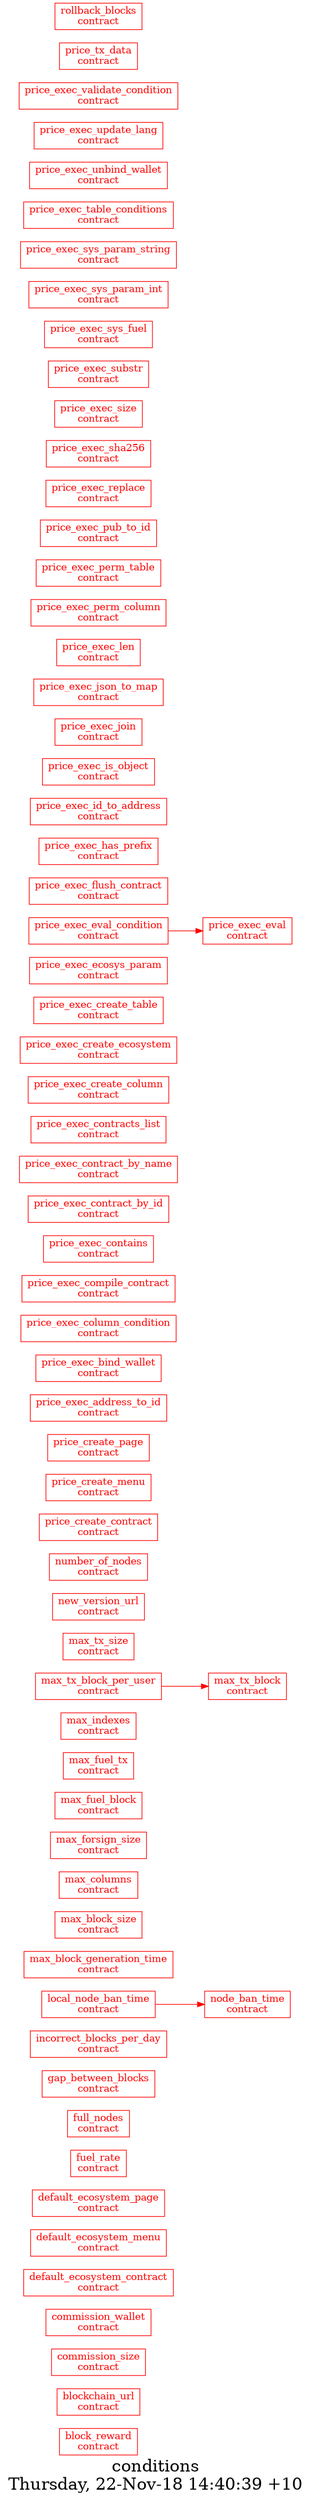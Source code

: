 digraph G {
fontsize="24";
label="conditions\nThursday, 22-Nov-18 14:40:39 +10";
nojustify=true;
ordering=out;
rankdir=LR;
size="30";
"block_reward\ncontract" [color=red, fontcolor=red, group=contracts, shape=record];
"blockchain_url\ncontract" [color=red, fontcolor=red, group=contracts, shape=record];
"commission_size\ncontract" [color=red, fontcolor=red, group=contracts, shape=record];
"commission_wallet\ncontract" [color=red, fontcolor=red, group=contracts, shape=record];
"default_ecosystem_contract\ncontract" [color=red, fontcolor=red, group=contracts, shape=record];
"default_ecosystem_menu\ncontract" [color=red, fontcolor=red, group=contracts, shape=record];
"default_ecosystem_page\ncontract" [color=red, fontcolor=red, group=contracts, shape=record];
"fuel_rate\ncontract" [color=red, fontcolor=red, group=contracts, shape=record];
"full_nodes\ncontract" [color=red, fontcolor=red, group=contracts, shape=record];
"gap_between_blocks\ncontract" [color=red, fontcolor=red, group=contracts, shape=record];
"incorrect_blocks_per_day\ncontract" [color=red, fontcolor=red, group=contracts, shape=record];
"local_node_ban_time\ncontract" -> "node_ban_time\ncontract"  [ color=red ]
"local_node_ban_time\ncontract" [color=red, fontcolor=red, group=contracts, shape=record];
"max_block_generation_time\ncontract" [color=red, fontcolor=red, group=contracts, shape=record];
"max_block_size\ncontract" [color=red, fontcolor=red, group=contracts, shape=record];
"max_columns\ncontract" [color=red, fontcolor=red, group=contracts, shape=record];
"max_forsign_size\ncontract" [color=red, fontcolor=red, group=contracts, shape=record];
"max_fuel_block\ncontract" [color=red, fontcolor=red, group=contracts, shape=record];
"max_fuel_tx\ncontract" [color=red, fontcolor=red, group=contracts, shape=record];
"max_indexes\ncontract" [color=red, fontcolor=red, group=contracts, shape=record];
"max_tx_block\ncontract" [color=red, fontcolor=red, group=contracts, shape=record];
"max_tx_block_per_user\ncontract" -> "max_tx_block\ncontract"  [ color=red ]
"max_tx_block_per_user\ncontract" [color=red, fontcolor=red, group=contracts, shape=record];
"max_tx_size\ncontract" [color=red, fontcolor=red, group=contracts, shape=record];
"new_version_url\ncontract" [color=red, fontcolor=red, group=contracts, shape=record];
"node_ban_time\ncontract" [color=red, fontcolor=red, group=contracts, shape=record];
"number_of_nodes\ncontract" [color=red, fontcolor=red, group=contracts, shape=record];
"price_create_contract\ncontract" [color=red, fontcolor=red, group=contracts, shape=record];
"price_create_menu\ncontract" [color=red, fontcolor=red, group=contracts, shape=record];
"price_create_page\ncontract" [color=red, fontcolor=red, group=contracts, shape=record];
"price_exec_address_to_id\ncontract" [color=red, fontcolor=red, group=contracts, shape=record];
"price_exec_bind_wallet\ncontract" [color=red, fontcolor=red, group=contracts, shape=record];
"price_exec_column_condition\ncontract" [color=red, fontcolor=red, group=contracts, shape=record];
"price_exec_compile_contract\ncontract" [color=red, fontcolor=red, group=contracts, shape=record];
"price_exec_contains\ncontract" [color=red, fontcolor=red, group=contracts, shape=record];
"price_exec_contract_by_id\ncontract" [color=red, fontcolor=red, group=contracts, shape=record];
"price_exec_contract_by_name\ncontract" [color=red, fontcolor=red, group=contracts, shape=record];
"price_exec_contracts_list\ncontract" [color=red, fontcolor=red, group=contracts, shape=record];
"price_exec_create_column\ncontract" [color=red, fontcolor=red, group=contracts, shape=record];
"price_exec_create_ecosystem\ncontract" [color=red, fontcolor=red, group=contracts, shape=record];
"price_exec_create_table\ncontract" [color=red, fontcolor=red, group=contracts, shape=record];
"price_exec_ecosys_param\ncontract" [color=red, fontcolor=red, group=contracts, shape=record];
"price_exec_eval\ncontract" [color=red, fontcolor=red, group=contracts, shape=record];
"price_exec_eval_condition\ncontract" -> "price_exec_eval\ncontract"  [ color=red ]
"price_exec_eval_condition\ncontract" [color=red, fontcolor=red, group=contracts, shape=record];
"price_exec_flush_contract\ncontract" [color=red, fontcolor=red, group=contracts, shape=record];
"price_exec_has_prefix\ncontract" [color=red, fontcolor=red, group=contracts, shape=record];
"price_exec_id_to_address\ncontract" [color=red, fontcolor=red, group=contracts, shape=record];
"price_exec_is_object\ncontract" [color=red, fontcolor=red, group=contracts, shape=record];
"price_exec_join\ncontract" [color=red, fontcolor=red, group=contracts, shape=record];
"price_exec_json_to_map\ncontract" [color=red, fontcolor=red, group=contracts, shape=record];
"price_exec_len\ncontract" [color=red, fontcolor=red, group=contracts, shape=record];
"price_exec_perm_column\ncontract" [color=red, fontcolor=red, group=contracts, shape=record];
"price_exec_perm_table\ncontract" [color=red, fontcolor=red, group=contracts, shape=record];
"price_exec_pub_to_id\ncontract" [color=red, fontcolor=red, group=contracts, shape=record];
"price_exec_replace\ncontract" [color=red, fontcolor=red, group=contracts, shape=record];
"price_exec_sha256\ncontract" [color=red, fontcolor=red, group=contracts, shape=record];
"price_exec_size\ncontract" [color=red, fontcolor=red, group=contracts, shape=record];
"price_exec_substr\ncontract" [color=red, fontcolor=red, group=contracts, shape=record];
"price_exec_sys_fuel\ncontract" [color=red, fontcolor=red, group=contracts, shape=record];
"price_exec_sys_param_int\ncontract" [color=red, fontcolor=red, group=contracts, shape=record];
"price_exec_sys_param_string\ncontract" [color=red, fontcolor=red, group=contracts, shape=record];
"price_exec_table_conditions\ncontract" [color=red, fontcolor=red, group=contracts, shape=record];
"price_exec_unbind_wallet\ncontract" [color=red, fontcolor=red, group=contracts, shape=record];
"price_exec_update_lang\ncontract" [color=red, fontcolor=red, group=contracts, shape=record];
"price_exec_validate_condition\ncontract" [color=red, fontcolor=red, group=contracts, shape=record];
"price_tx_data\ncontract" [color=red, fontcolor=red, group=contracts, shape=record];
"rollback_blocks\ncontract" [color=red, fontcolor=red, group=contracts, shape=record];
}
